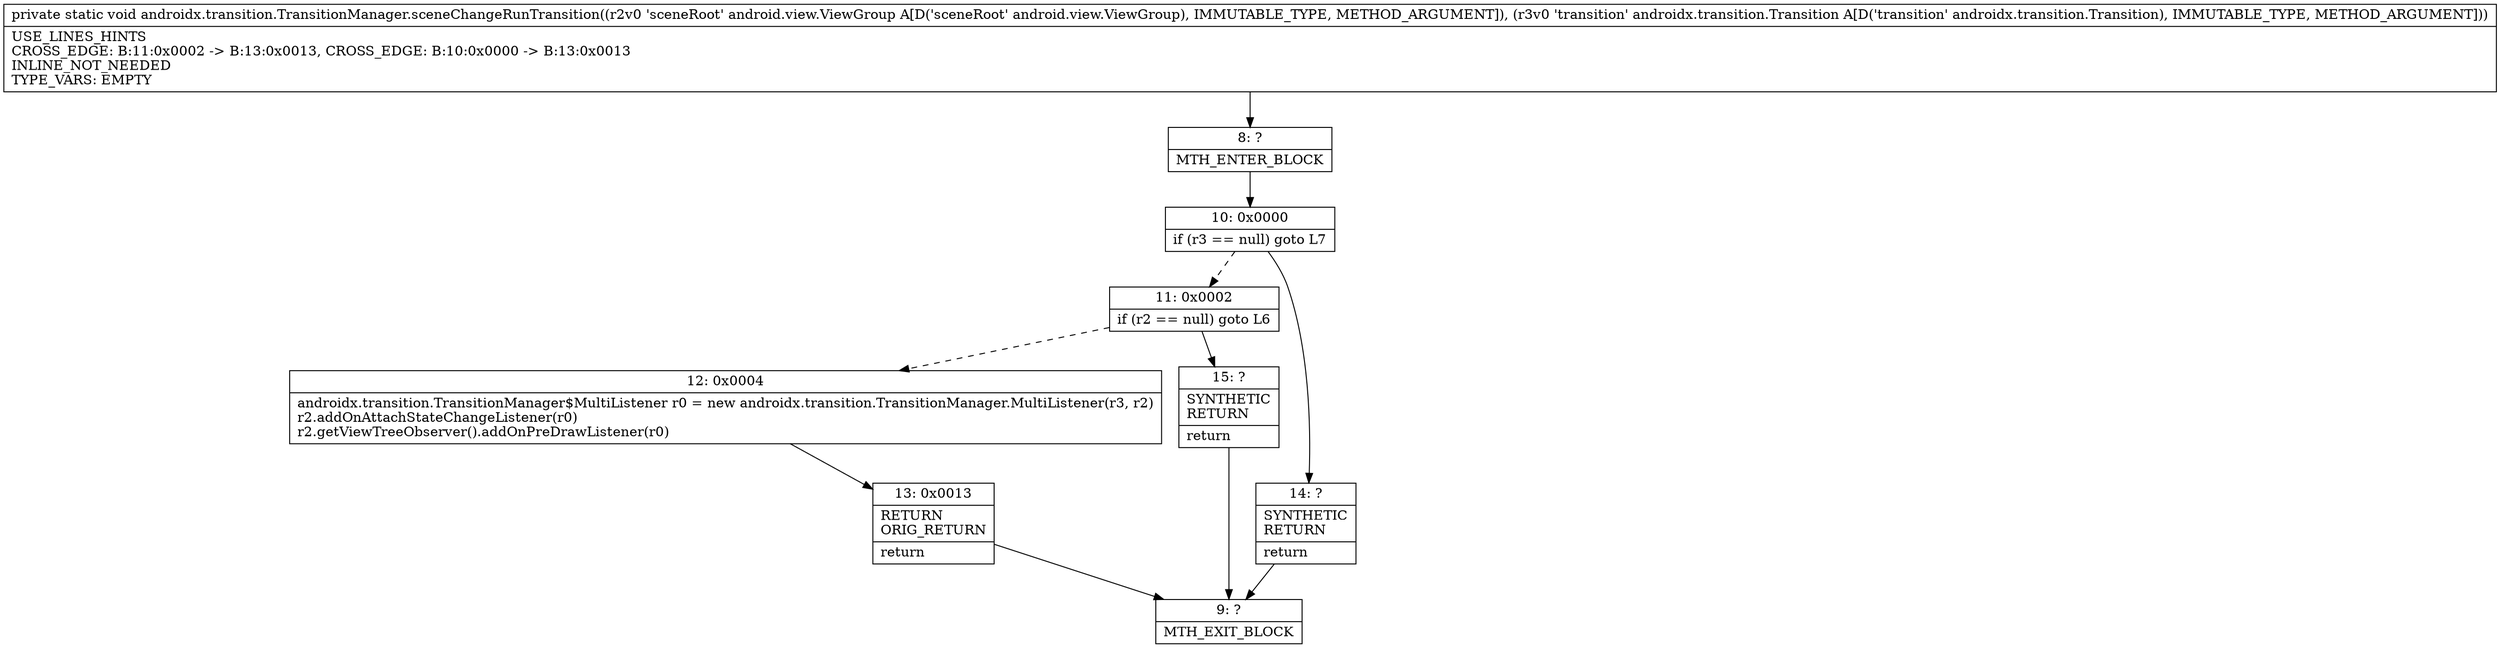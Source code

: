 digraph "CFG forandroidx.transition.TransitionManager.sceneChangeRunTransition(Landroid\/view\/ViewGroup;Landroidx\/transition\/Transition;)V" {
Node_8 [shape=record,label="{8\:\ ?|MTH_ENTER_BLOCK\l}"];
Node_10 [shape=record,label="{10\:\ 0x0000|if (r3 == null) goto L7\l}"];
Node_11 [shape=record,label="{11\:\ 0x0002|if (r2 == null) goto L6\l}"];
Node_12 [shape=record,label="{12\:\ 0x0004|androidx.transition.TransitionManager$MultiListener r0 = new androidx.transition.TransitionManager.MultiListener(r3, r2)\lr2.addOnAttachStateChangeListener(r0)\lr2.getViewTreeObserver().addOnPreDrawListener(r0)\l}"];
Node_13 [shape=record,label="{13\:\ 0x0013|RETURN\lORIG_RETURN\l|return\l}"];
Node_9 [shape=record,label="{9\:\ ?|MTH_EXIT_BLOCK\l}"];
Node_15 [shape=record,label="{15\:\ ?|SYNTHETIC\lRETURN\l|return\l}"];
Node_14 [shape=record,label="{14\:\ ?|SYNTHETIC\lRETURN\l|return\l}"];
MethodNode[shape=record,label="{private static void androidx.transition.TransitionManager.sceneChangeRunTransition((r2v0 'sceneRoot' android.view.ViewGroup A[D('sceneRoot' android.view.ViewGroup), IMMUTABLE_TYPE, METHOD_ARGUMENT]), (r3v0 'transition' androidx.transition.Transition A[D('transition' androidx.transition.Transition), IMMUTABLE_TYPE, METHOD_ARGUMENT]))  | USE_LINES_HINTS\lCROSS_EDGE: B:11:0x0002 \-\> B:13:0x0013, CROSS_EDGE: B:10:0x0000 \-\> B:13:0x0013\lINLINE_NOT_NEEDED\lTYPE_VARS: EMPTY\l}"];
MethodNode -> Node_8;Node_8 -> Node_10;
Node_10 -> Node_11[style=dashed];
Node_10 -> Node_14;
Node_11 -> Node_12[style=dashed];
Node_11 -> Node_15;
Node_12 -> Node_13;
Node_13 -> Node_9;
Node_15 -> Node_9;
Node_14 -> Node_9;
}

